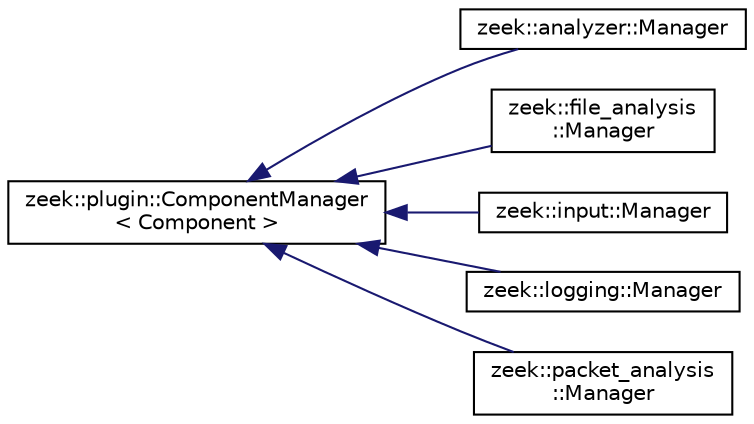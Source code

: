 digraph "Graphical Class Hierarchy"
{
 // LATEX_PDF_SIZE
  edge [fontname="Helvetica",fontsize="10",labelfontname="Helvetica",labelfontsize="10"];
  node [fontname="Helvetica",fontsize="10",shape=record];
  rankdir="LR";
  Node0 [label="zeek::plugin::ComponentManager\l\< Component \>",height=0.2,width=0.4,color="black", fillcolor="white", style="filled",URL="$d0/d16/classzeek_1_1plugin_1_1ComponentManager.html",tooltip=" "];
  Node0 -> Node1 [dir="back",color="midnightblue",fontsize="10",style="solid",fontname="Helvetica"];
  Node1 [label="zeek::analyzer::Manager",height=0.2,width=0.4,color="black", fillcolor="white", style="filled",URL="$d0/d1d/classzeek_1_1analyzer_1_1Manager.html",tooltip=" "];
  Node0 -> Node2 [dir="back",color="midnightblue",fontsize="10",style="solid",fontname="Helvetica"];
  Node2 [label="zeek::file_analysis\l::Manager",height=0.2,width=0.4,color="black", fillcolor="white", style="filled",URL="$dc/daf/classzeek_1_1file__analysis_1_1Manager.html",tooltip=" "];
  Node0 -> Node3 [dir="back",color="midnightblue",fontsize="10",style="solid",fontname="Helvetica"];
  Node3 [label="zeek::input::Manager",height=0.2,width=0.4,color="black", fillcolor="white", style="filled",URL="$df/d57/classzeek_1_1input_1_1Manager.html",tooltip=" "];
  Node0 -> Node4 [dir="back",color="midnightblue",fontsize="10",style="solid",fontname="Helvetica"];
  Node4 [label="zeek::logging::Manager",height=0.2,width=0.4,color="black", fillcolor="white", style="filled",URL="$dd/df5/classzeek_1_1logging_1_1Manager.html",tooltip=" "];
  Node0 -> Node5 [dir="back",color="midnightblue",fontsize="10",style="solid",fontname="Helvetica"];
  Node5 [label="zeek::packet_analysis\l::Manager",height=0.2,width=0.4,color="black", fillcolor="white", style="filled",URL="$db/d97/classzeek_1_1packet__analysis_1_1Manager.html",tooltip=" "];
}
